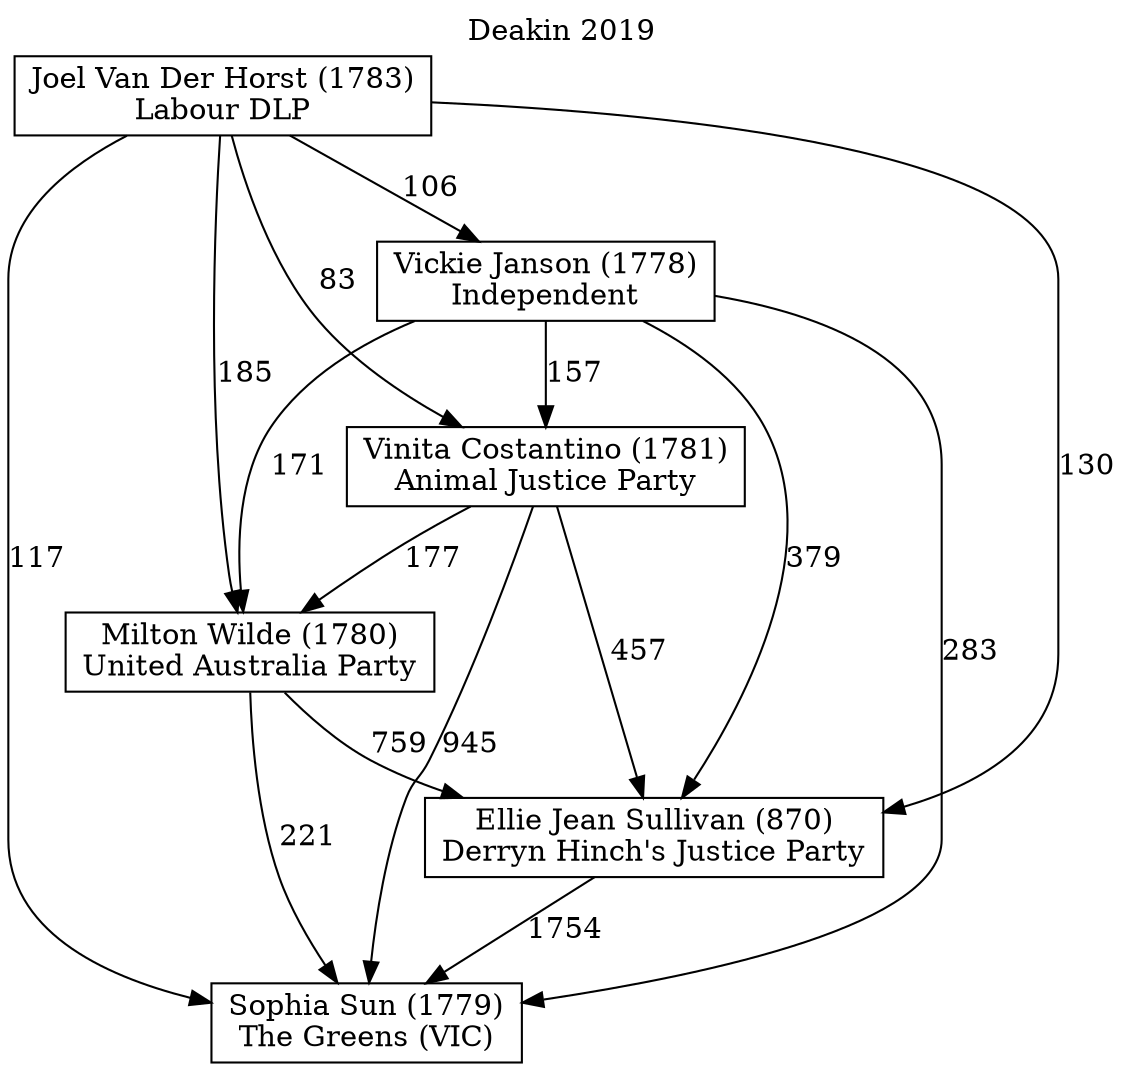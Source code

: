 // House preference flow
digraph "Sophia Sun (1779)_Deakin_2019" {
	graph [label="Deakin 2019" labelloc=t mclimit=10]
	node [shape=box]
	"Sophia Sun (1779)" [label="Sophia Sun (1779)
The Greens (VIC)"]
	"Ellie Jean Sullivan (870)" [label="Ellie Jean Sullivan (870)
Derryn Hinch's Justice Party"]
	"Milton Wilde (1780)" [label="Milton Wilde (1780)
United Australia Party"]
	"Vinita Costantino (1781)" [label="Vinita Costantino (1781)
Animal Justice Party"]
	"Vickie Janson (1778)" [label="Vickie Janson (1778)
Independent"]
	"Joel Van Der Horst (1783)" [label="Joel Van Der Horst (1783)
Labour DLP"]
	"Sophia Sun (1779)" [label="Sophia Sun (1779)
The Greens (VIC)"]
	"Milton Wilde (1780)" [label="Milton Wilde (1780)
United Australia Party"]
	"Vinita Costantino (1781)" [label="Vinita Costantino (1781)
Animal Justice Party"]
	"Vickie Janson (1778)" [label="Vickie Janson (1778)
Independent"]
	"Joel Van Der Horst (1783)" [label="Joel Van Der Horst (1783)
Labour DLP"]
	"Sophia Sun (1779)" [label="Sophia Sun (1779)
The Greens (VIC)"]
	"Vinita Costantino (1781)" [label="Vinita Costantino (1781)
Animal Justice Party"]
	"Vickie Janson (1778)" [label="Vickie Janson (1778)
Independent"]
	"Joel Van Der Horst (1783)" [label="Joel Van Der Horst (1783)
Labour DLP"]
	"Sophia Sun (1779)" [label="Sophia Sun (1779)
The Greens (VIC)"]
	"Vickie Janson (1778)" [label="Vickie Janson (1778)
Independent"]
	"Joel Van Der Horst (1783)" [label="Joel Van Der Horst (1783)
Labour DLP"]
	"Sophia Sun (1779)" [label="Sophia Sun (1779)
The Greens (VIC)"]
	"Joel Van Der Horst (1783)" [label="Joel Van Der Horst (1783)
Labour DLP"]
	"Joel Van Der Horst (1783)" [label="Joel Van Der Horst (1783)
Labour DLP"]
	"Vickie Janson (1778)" [label="Vickie Janson (1778)
Independent"]
	"Joel Van Der Horst (1783)" [label="Joel Van Der Horst (1783)
Labour DLP"]
	"Joel Van Der Horst (1783)" [label="Joel Van Der Horst (1783)
Labour DLP"]
	"Vinita Costantino (1781)" [label="Vinita Costantino (1781)
Animal Justice Party"]
	"Vickie Janson (1778)" [label="Vickie Janson (1778)
Independent"]
	"Joel Van Der Horst (1783)" [label="Joel Van Der Horst (1783)
Labour DLP"]
	"Vinita Costantino (1781)" [label="Vinita Costantino (1781)
Animal Justice Party"]
	"Joel Van Der Horst (1783)" [label="Joel Van Der Horst (1783)
Labour DLP"]
	"Joel Van Der Horst (1783)" [label="Joel Van Der Horst (1783)
Labour DLP"]
	"Vickie Janson (1778)" [label="Vickie Janson (1778)
Independent"]
	"Joel Van Der Horst (1783)" [label="Joel Van Der Horst (1783)
Labour DLP"]
	"Joel Van Der Horst (1783)" [label="Joel Van Der Horst (1783)
Labour DLP"]
	"Milton Wilde (1780)" [label="Milton Wilde (1780)
United Australia Party"]
	"Vinita Costantino (1781)" [label="Vinita Costantino (1781)
Animal Justice Party"]
	"Vickie Janson (1778)" [label="Vickie Janson (1778)
Independent"]
	"Joel Van Der Horst (1783)" [label="Joel Van Der Horst (1783)
Labour DLP"]
	"Milton Wilde (1780)" [label="Milton Wilde (1780)
United Australia Party"]
	"Vickie Janson (1778)" [label="Vickie Janson (1778)
Independent"]
	"Joel Van Der Horst (1783)" [label="Joel Van Der Horst (1783)
Labour DLP"]
	"Milton Wilde (1780)" [label="Milton Wilde (1780)
United Australia Party"]
	"Joel Van Der Horst (1783)" [label="Joel Van Der Horst (1783)
Labour DLP"]
	"Joel Van Der Horst (1783)" [label="Joel Van Der Horst (1783)
Labour DLP"]
	"Vickie Janson (1778)" [label="Vickie Janson (1778)
Independent"]
	"Joel Van Der Horst (1783)" [label="Joel Van Der Horst (1783)
Labour DLP"]
	"Joel Van Der Horst (1783)" [label="Joel Van Der Horst (1783)
Labour DLP"]
	"Vinita Costantino (1781)" [label="Vinita Costantino (1781)
Animal Justice Party"]
	"Vickie Janson (1778)" [label="Vickie Janson (1778)
Independent"]
	"Joel Van Der Horst (1783)" [label="Joel Van Der Horst (1783)
Labour DLP"]
	"Vinita Costantino (1781)" [label="Vinita Costantino (1781)
Animal Justice Party"]
	"Joel Van Der Horst (1783)" [label="Joel Van Der Horst (1783)
Labour DLP"]
	"Joel Van Der Horst (1783)" [label="Joel Van Der Horst (1783)
Labour DLP"]
	"Vickie Janson (1778)" [label="Vickie Janson (1778)
Independent"]
	"Joel Van Der Horst (1783)" [label="Joel Van Der Horst (1783)
Labour DLP"]
	"Joel Van Der Horst (1783)" [label="Joel Van Der Horst (1783)
Labour DLP"]
	"Ellie Jean Sullivan (870)" [label="Ellie Jean Sullivan (870)
Derryn Hinch's Justice Party"]
	"Milton Wilde (1780)" [label="Milton Wilde (1780)
United Australia Party"]
	"Vinita Costantino (1781)" [label="Vinita Costantino (1781)
Animal Justice Party"]
	"Vickie Janson (1778)" [label="Vickie Janson (1778)
Independent"]
	"Joel Van Der Horst (1783)" [label="Joel Van Der Horst (1783)
Labour DLP"]
	"Ellie Jean Sullivan (870)" [label="Ellie Jean Sullivan (870)
Derryn Hinch's Justice Party"]
	"Vinita Costantino (1781)" [label="Vinita Costantino (1781)
Animal Justice Party"]
	"Vickie Janson (1778)" [label="Vickie Janson (1778)
Independent"]
	"Joel Van Der Horst (1783)" [label="Joel Van Der Horst (1783)
Labour DLP"]
	"Ellie Jean Sullivan (870)" [label="Ellie Jean Sullivan (870)
Derryn Hinch's Justice Party"]
	"Vickie Janson (1778)" [label="Vickie Janson (1778)
Independent"]
	"Joel Van Der Horst (1783)" [label="Joel Van Der Horst (1783)
Labour DLP"]
	"Ellie Jean Sullivan (870)" [label="Ellie Jean Sullivan (870)
Derryn Hinch's Justice Party"]
	"Joel Van Der Horst (1783)" [label="Joel Van Der Horst (1783)
Labour DLP"]
	"Joel Van Der Horst (1783)" [label="Joel Van Der Horst (1783)
Labour DLP"]
	"Vickie Janson (1778)" [label="Vickie Janson (1778)
Independent"]
	"Joel Van Der Horst (1783)" [label="Joel Van Der Horst (1783)
Labour DLP"]
	"Joel Van Der Horst (1783)" [label="Joel Van Der Horst (1783)
Labour DLP"]
	"Vinita Costantino (1781)" [label="Vinita Costantino (1781)
Animal Justice Party"]
	"Vickie Janson (1778)" [label="Vickie Janson (1778)
Independent"]
	"Joel Van Der Horst (1783)" [label="Joel Van Der Horst (1783)
Labour DLP"]
	"Vinita Costantino (1781)" [label="Vinita Costantino (1781)
Animal Justice Party"]
	"Joel Van Der Horst (1783)" [label="Joel Van Der Horst (1783)
Labour DLP"]
	"Joel Van Der Horst (1783)" [label="Joel Van Der Horst (1783)
Labour DLP"]
	"Vickie Janson (1778)" [label="Vickie Janson (1778)
Independent"]
	"Joel Van Der Horst (1783)" [label="Joel Van Der Horst (1783)
Labour DLP"]
	"Joel Van Der Horst (1783)" [label="Joel Van Der Horst (1783)
Labour DLP"]
	"Milton Wilde (1780)" [label="Milton Wilde (1780)
United Australia Party"]
	"Vinita Costantino (1781)" [label="Vinita Costantino (1781)
Animal Justice Party"]
	"Vickie Janson (1778)" [label="Vickie Janson (1778)
Independent"]
	"Joel Van Der Horst (1783)" [label="Joel Van Der Horst (1783)
Labour DLP"]
	"Milton Wilde (1780)" [label="Milton Wilde (1780)
United Australia Party"]
	"Vickie Janson (1778)" [label="Vickie Janson (1778)
Independent"]
	"Joel Van Der Horst (1783)" [label="Joel Van Der Horst (1783)
Labour DLP"]
	"Milton Wilde (1780)" [label="Milton Wilde (1780)
United Australia Party"]
	"Joel Van Der Horst (1783)" [label="Joel Van Der Horst (1783)
Labour DLP"]
	"Joel Van Der Horst (1783)" [label="Joel Van Der Horst (1783)
Labour DLP"]
	"Vickie Janson (1778)" [label="Vickie Janson (1778)
Independent"]
	"Joel Van Der Horst (1783)" [label="Joel Van Der Horst (1783)
Labour DLP"]
	"Joel Van Der Horst (1783)" [label="Joel Van Der Horst (1783)
Labour DLP"]
	"Vinita Costantino (1781)" [label="Vinita Costantino (1781)
Animal Justice Party"]
	"Vickie Janson (1778)" [label="Vickie Janson (1778)
Independent"]
	"Joel Van Der Horst (1783)" [label="Joel Van Der Horst (1783)
Labour DLP"]
	"Vinita Costantino (1781)" [label="Vinita Costantino (1781)
Animal Justice Party"]
	"Joel Van Der Horst (1783)" [label="Joel Van Der Horst (1783)
Labour DLP"]
	"Joel Van Der Horst (1783)" [label="Joel Van Der Horst (1783)
Labour DLP"]
	"Vickie Janson (1778)" [label="Vickie Janson (1778)
Independent"]
	"Joel Van Der Horst (1783)" [label="Joel Van Der Horst (1783)
Labour DLP"]
	"Joel Van Der Horst (1783)" [label="Joel Van Der Horst (1783)
Labour DLP"]
	"Ellie Jean Sullivan (870)" -> "Sophia Sun (1779)" [label=1754]
	"Milton Wilde (1780)" -> "Ellie Jean Sullivan (870)" [label=759]
	"Vinita Costantino (1781)" -> "Milton Wilde (1780)" [label=177]
	"Vickie Janson (1778)" -> "Vinita Costantino (1781)" [label=157]
	"Joel Van Der Horst (1783)" -> "Vickie Janson (1778)" [label=106]
	"Milton Wilde (1780)" -> "Sophia Sun (1779)" [label=221]
	"Vinita Costantino (1781)" -> "Sophia Sun (1779)" [label=945]
	"Vickie Janson (1778)" -> "Sophia Sun (1779)" [label=283]
	"Joel Van Der Horst (1783)" -> "Sophia Sun (1779)" [label=117]
	"Joel Van Der Horst (1783)" -> "Vinita Costantino (1781)" [label=83]
	"Vickie Janson (1778)" -> "Milton Wilde (1780)" [label=171]
	"Joel Van Der Horst (1783)" -> "Milton Wilde (1780)" [label=185]
	"Vinita Costantino (1781)" -> "Ellie Jean Sullivan (870)" [label=457]
	"Vickie Janson (1778)" -> "Ellie Jean Sullivan (870)" [label=379]
	"Joel Van Der Horst (1783)" -> "Ellie Jean Sullivan (870)" [label=130]
}
